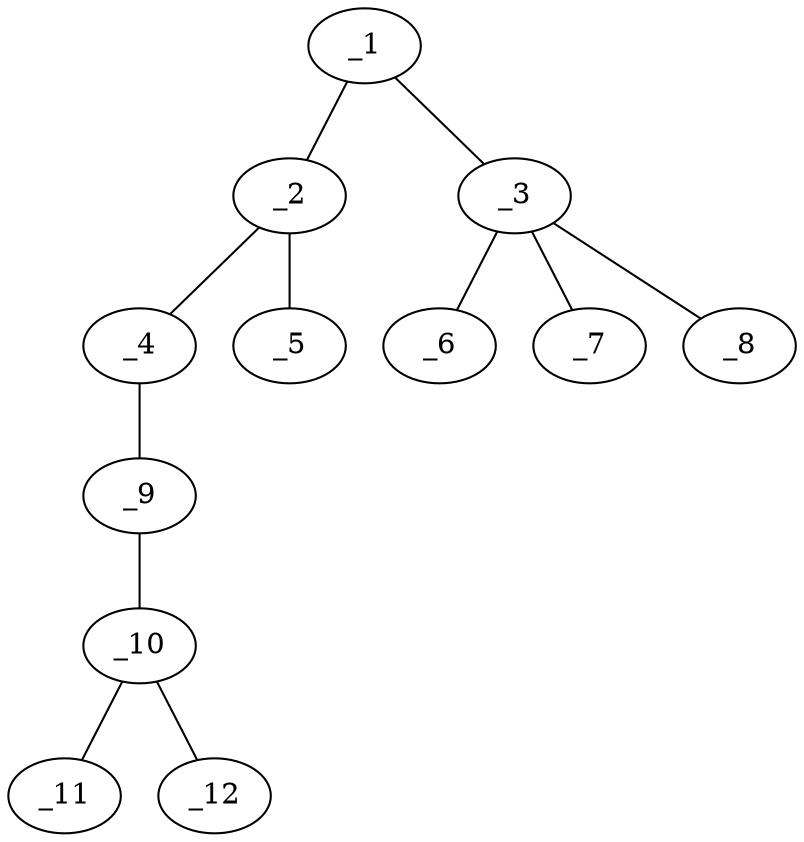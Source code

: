 graph molid56470 {
	_1	 [charge=0,
		chem=4,
		symbol="N  ",
		x="3.7321",
		y="0.25"];
	_2	 [charge=0,
		chem=1,
		symbol="C  ",
		x="4.5981",
		y="-0.25"];
	_1 -- _2	 [valence=1];
	_3	 [charge=0,
		chem=1,
		symbol="C  ",
		x="2.866",
		y="-0.25"];
	_1 -- _3	 [valence=1];
	_4	 [charge=0,
		chem=1,
		symbol="C  ",
		x="5.4641",
		y="0.25"];
	_2 -- _4	 [valence=1];
	_5	 [charge=0,
		chem=2,
		symbol="O  ",
		x="4.5981",
		y="-1.25"];
	_2 -- _5	 [valence=2];
	_6	 [charge=0,
		chem=1,
		symbol="C  ",
		x=2,
		y="-0.75"];
	_3 -- _6	 [valence=1];
	_7	 [charge=0,
		chem=1,
		symbol="C  ",
		x="3.366",
		y="-1.116"];
	_3 -- _7	 [valence=1];
	_8	 [charge=0,
		chem=1,
		symbol="C  ",
		x="2.366",
		y="0.616"];
	_3 -- _8	 [valence=1];
	_9	 [charge=0,
		chem=1,
		symbol="C  ",
		x="6.3301",
		y="-0.25"];
	_4 -- _9	 [valence=1];
	_10	 [charge=0,
		chem=1,
		symbol="C  ",
		x="7.1962",
		y="0.25"];
	_9 -- _10	 [valence=1];
	_11	 [charge=0,
		chem=2,
		symbol="O  ",
		x="8.0622",
		y="-0.25"];
	_10 -- _11	 [valence=2];
	_12	 [charge=0,
		chem=2,
		symbol="O  ",
		x="7.1962",
		y="1.25"];
	_10 -- _12	 [valence=1];
}
